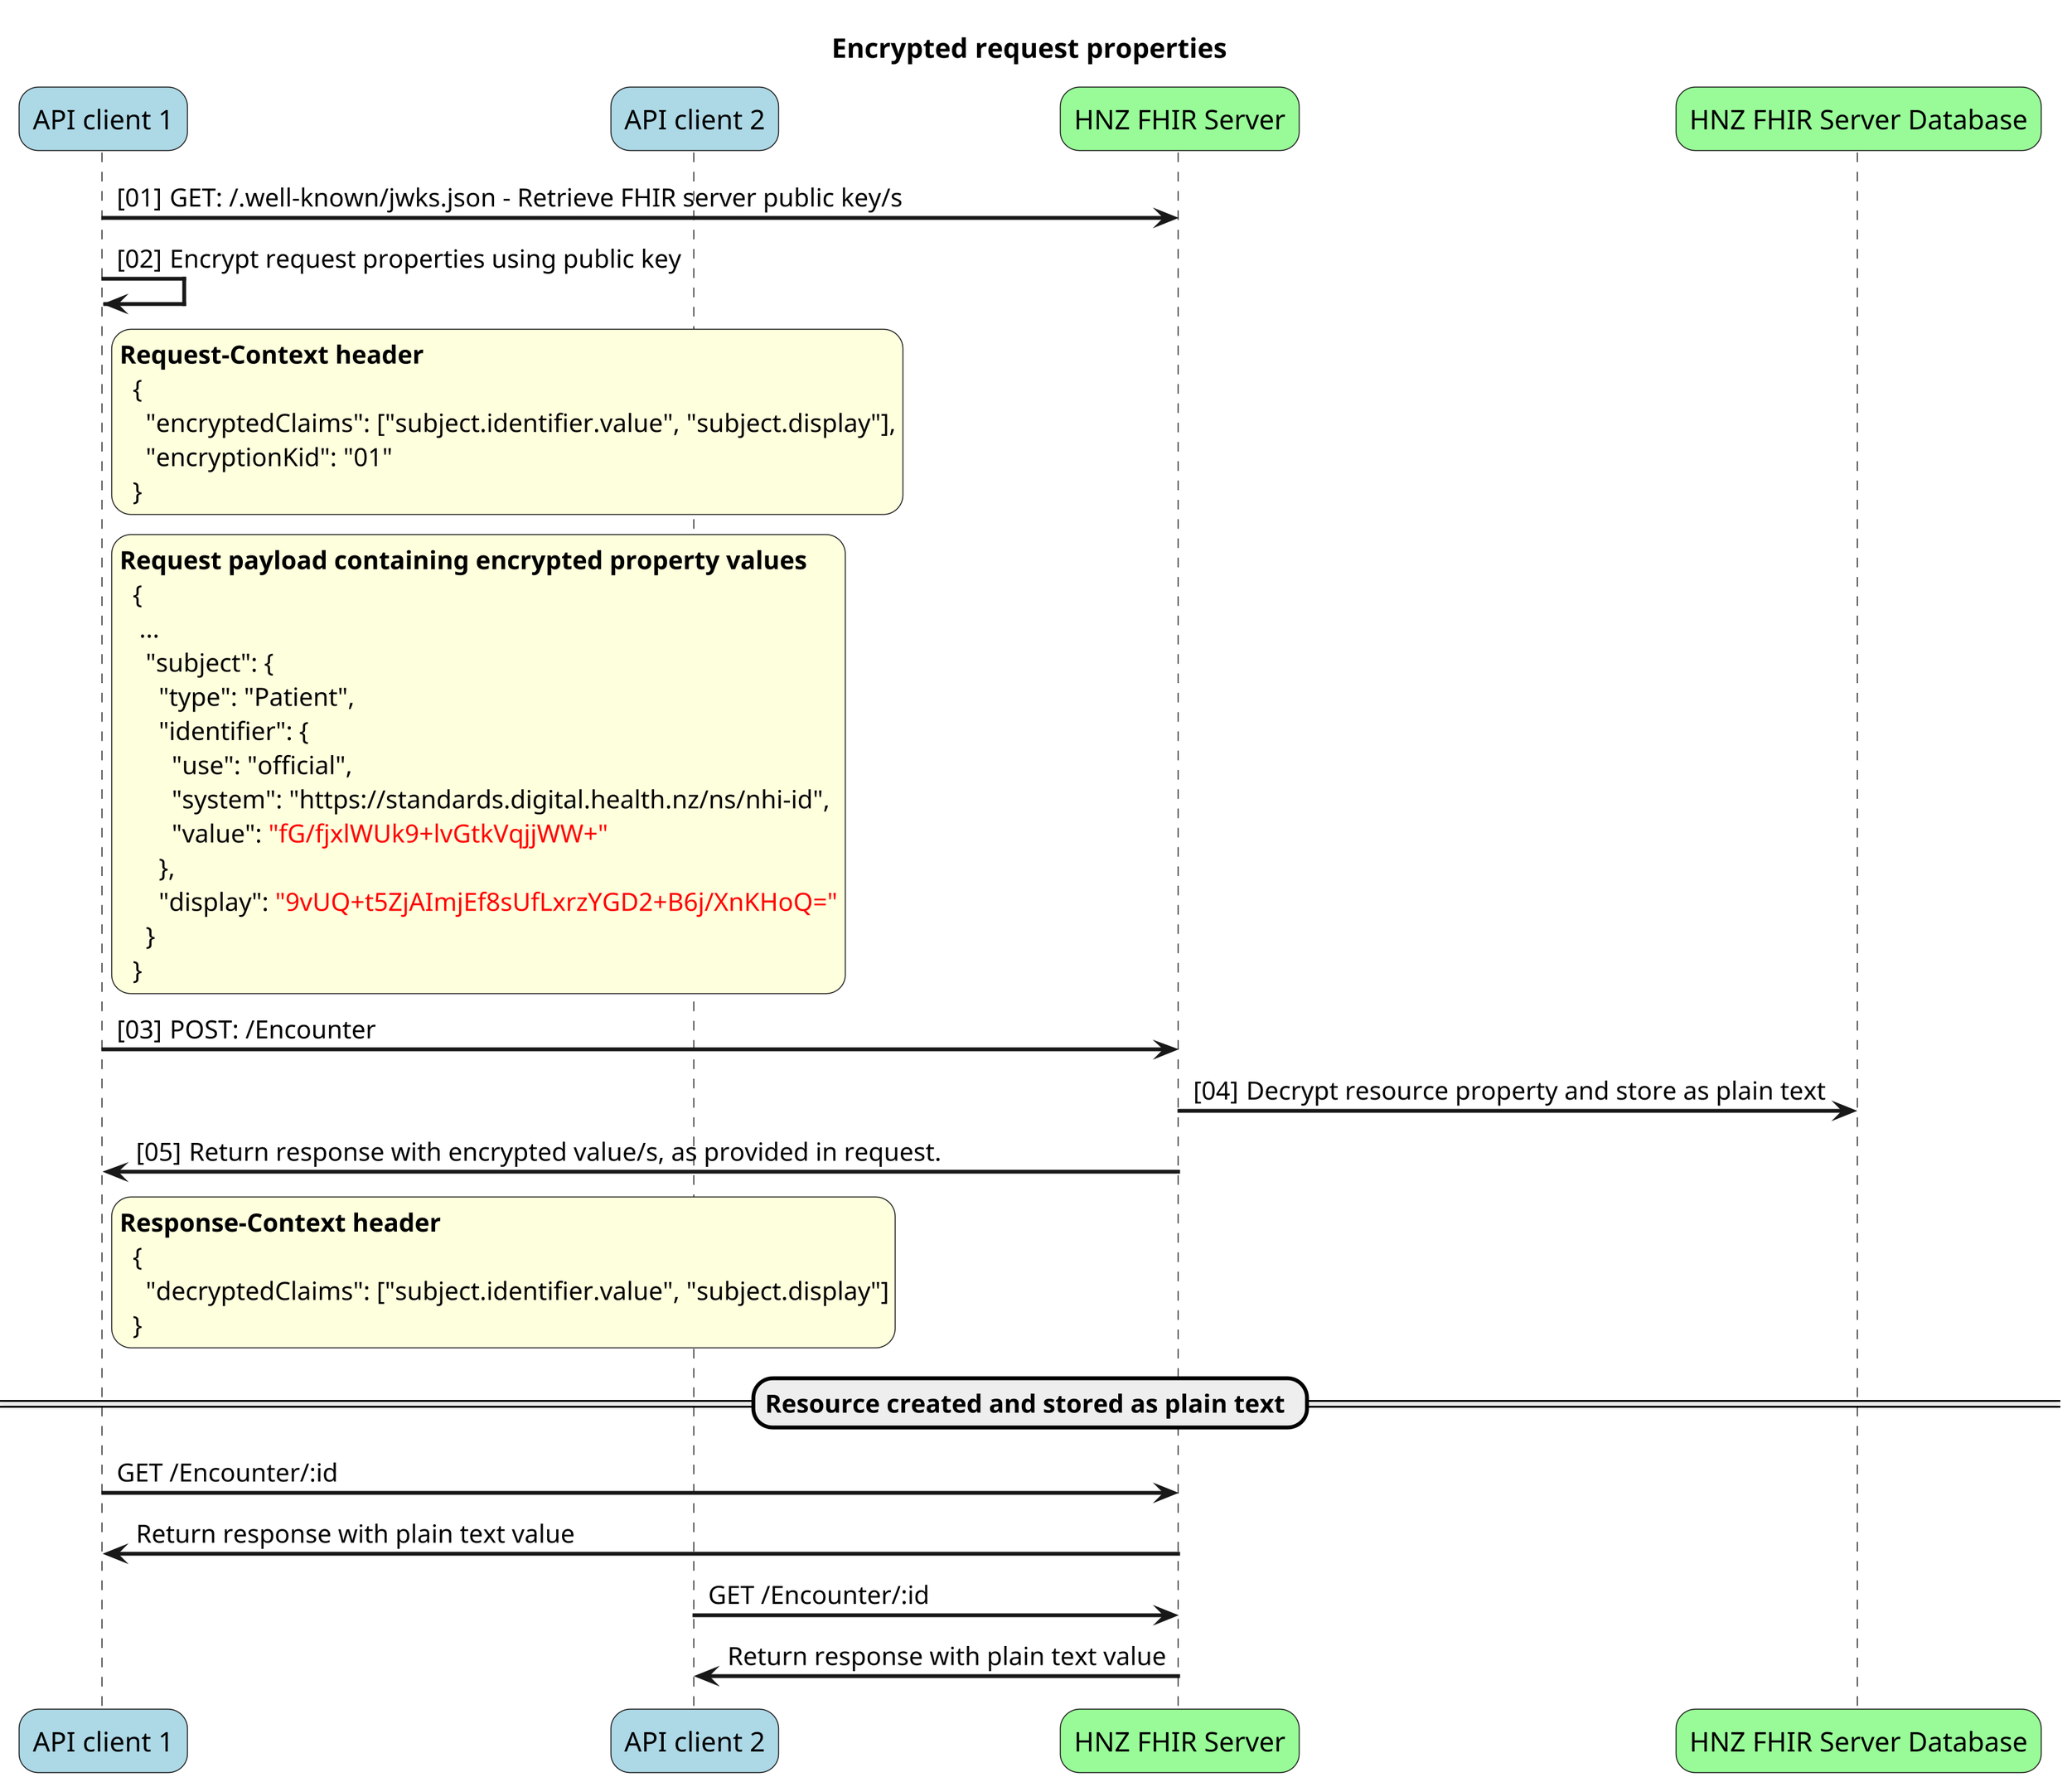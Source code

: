@startuml Encrypted request properties

title "Encrypted request properties"

autonumber "[00]"
skinparam BoxPadding 10
skinparam sequenceStyle uml2

skinparam ParticipantPadding 5
skinparam roundcorner 20
skinparam sequenceArrowThickness 2

skinparam SequenceGroupBodyBackgroundColor #FFFFFF90
skinparam responseMessageBelowArrow true


skinparam dpi 300
scale max 1024*1800

participant "API client 1" as client1 #LightBlue
participant "API client 2" as client2 #LightBlue
participant "HNZ FHIR Server" as server #PaleGreen
participant "HNZ FHIR Server Database" as db #PaleGreen

client1 -> server: GET: /.well-known/jwks.json - Retrieve FHIR server public key/s
client1 -> client1: Encrypt request properties using public key

rnote right client1
**Request-Context header**
  {
    "encryptedClaims": ["subject.identifier.value", "subject.display"],
    "encryptionKid": "01"
  }
end note

rnote right client1
**Request payload containing encrypted property values**
  {
   ...
    "subject": {
      "type": "Patient",
      "identifier": {
        "use": "official",
        "system": "https://standards.digital.health.nz/ns/nhi-id",
        "value": <font color="red">"fG/fjxlWUk9+lvGtkVqjjWW+"</font>
      },
      "display": <font color="red">"9vUQ+t5ZjAImjEf8sUfLxrzYGD2+B6j/XnKHoQ="</font>
    }
  }
end note

client1 -> server: POST: /Encounter
server -> db: Decrypt resource property and store as plain text
server -> client1: Return response with encrypted value/s, as provided in request.
rnote right client1
**Response-Context header**
  {
    "decryptedClaims": ["subject.identifier.value", "subject.display"]
  }
end note

autonumber stop

== Resource created and stored as plain text ==


client1 -> server: GET /Encounter/:id
server -> client1: Return response with plain text value

client2 -> server: GET /Encounter/:id
server -> client2: Return response with plain text value

@enduml
